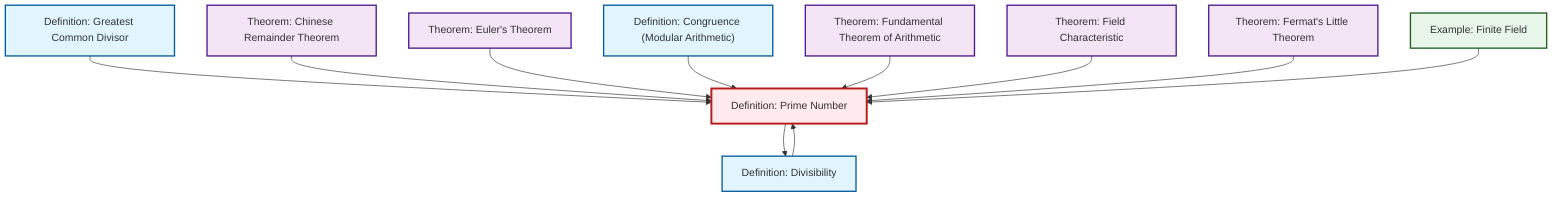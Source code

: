 graph TD
    classDef definition fill:#e1f5fe,stroke:#01579b,stroke-width:2px
    classDef theorem fill:#f3e5f5,stroke:#4a148c,stroke-width:2px
    classDef axiom fill:#fff3e0,stroke:#e65100,stroke-width:2px
    classDef example fill:#e8f5e9,stroke:#1b5e20,stroke-width:2px
    classDef current fill:#ffebee,stroke:#b71c1c,stroke-width:3px
    def-gcd["Definition: Greatest Common Divisor"]:::definition
    def-prime["Definition: Prime Number"]:::definition
    thm-chinese-remainder["Theorem: Chinese Remainder Theorem"]:::theorem
    ex-finite-field["Example: Finite Field"]:::example
    thm-euler["Theorem: Euler's Theorem"]:::theorem
    def-congruence["Definition: Congruence (Modular Arithmetic)"]:::definition
    thm-fermat-little["Theorem: Fermat's Little Theorem"]:::theorem
    thm-field-characteristic["Theorem: Field Characteristic"]:::theorem
    thm-fundamental-arithmetic["Theorem: Fundamental Theorem of Arithmetic"]:::theorem
    def-divisibility["Definition: Divisibility"]:::definition
    def-gcd --> def-prime
    thm-chinese-remainder --> def-prime
    thm-euler --> def-prime
    def-congruence --> def-prime
    thm-fundamental-arithmetic --> def-prime
    thm-field-characteristic --> def-prime
    def-prime --> def-divisibility
    thm-fermat-little --> def-prime
    ex-finite-field --> def-prime
    def-divisibility --> def-prime
    class def-prime current